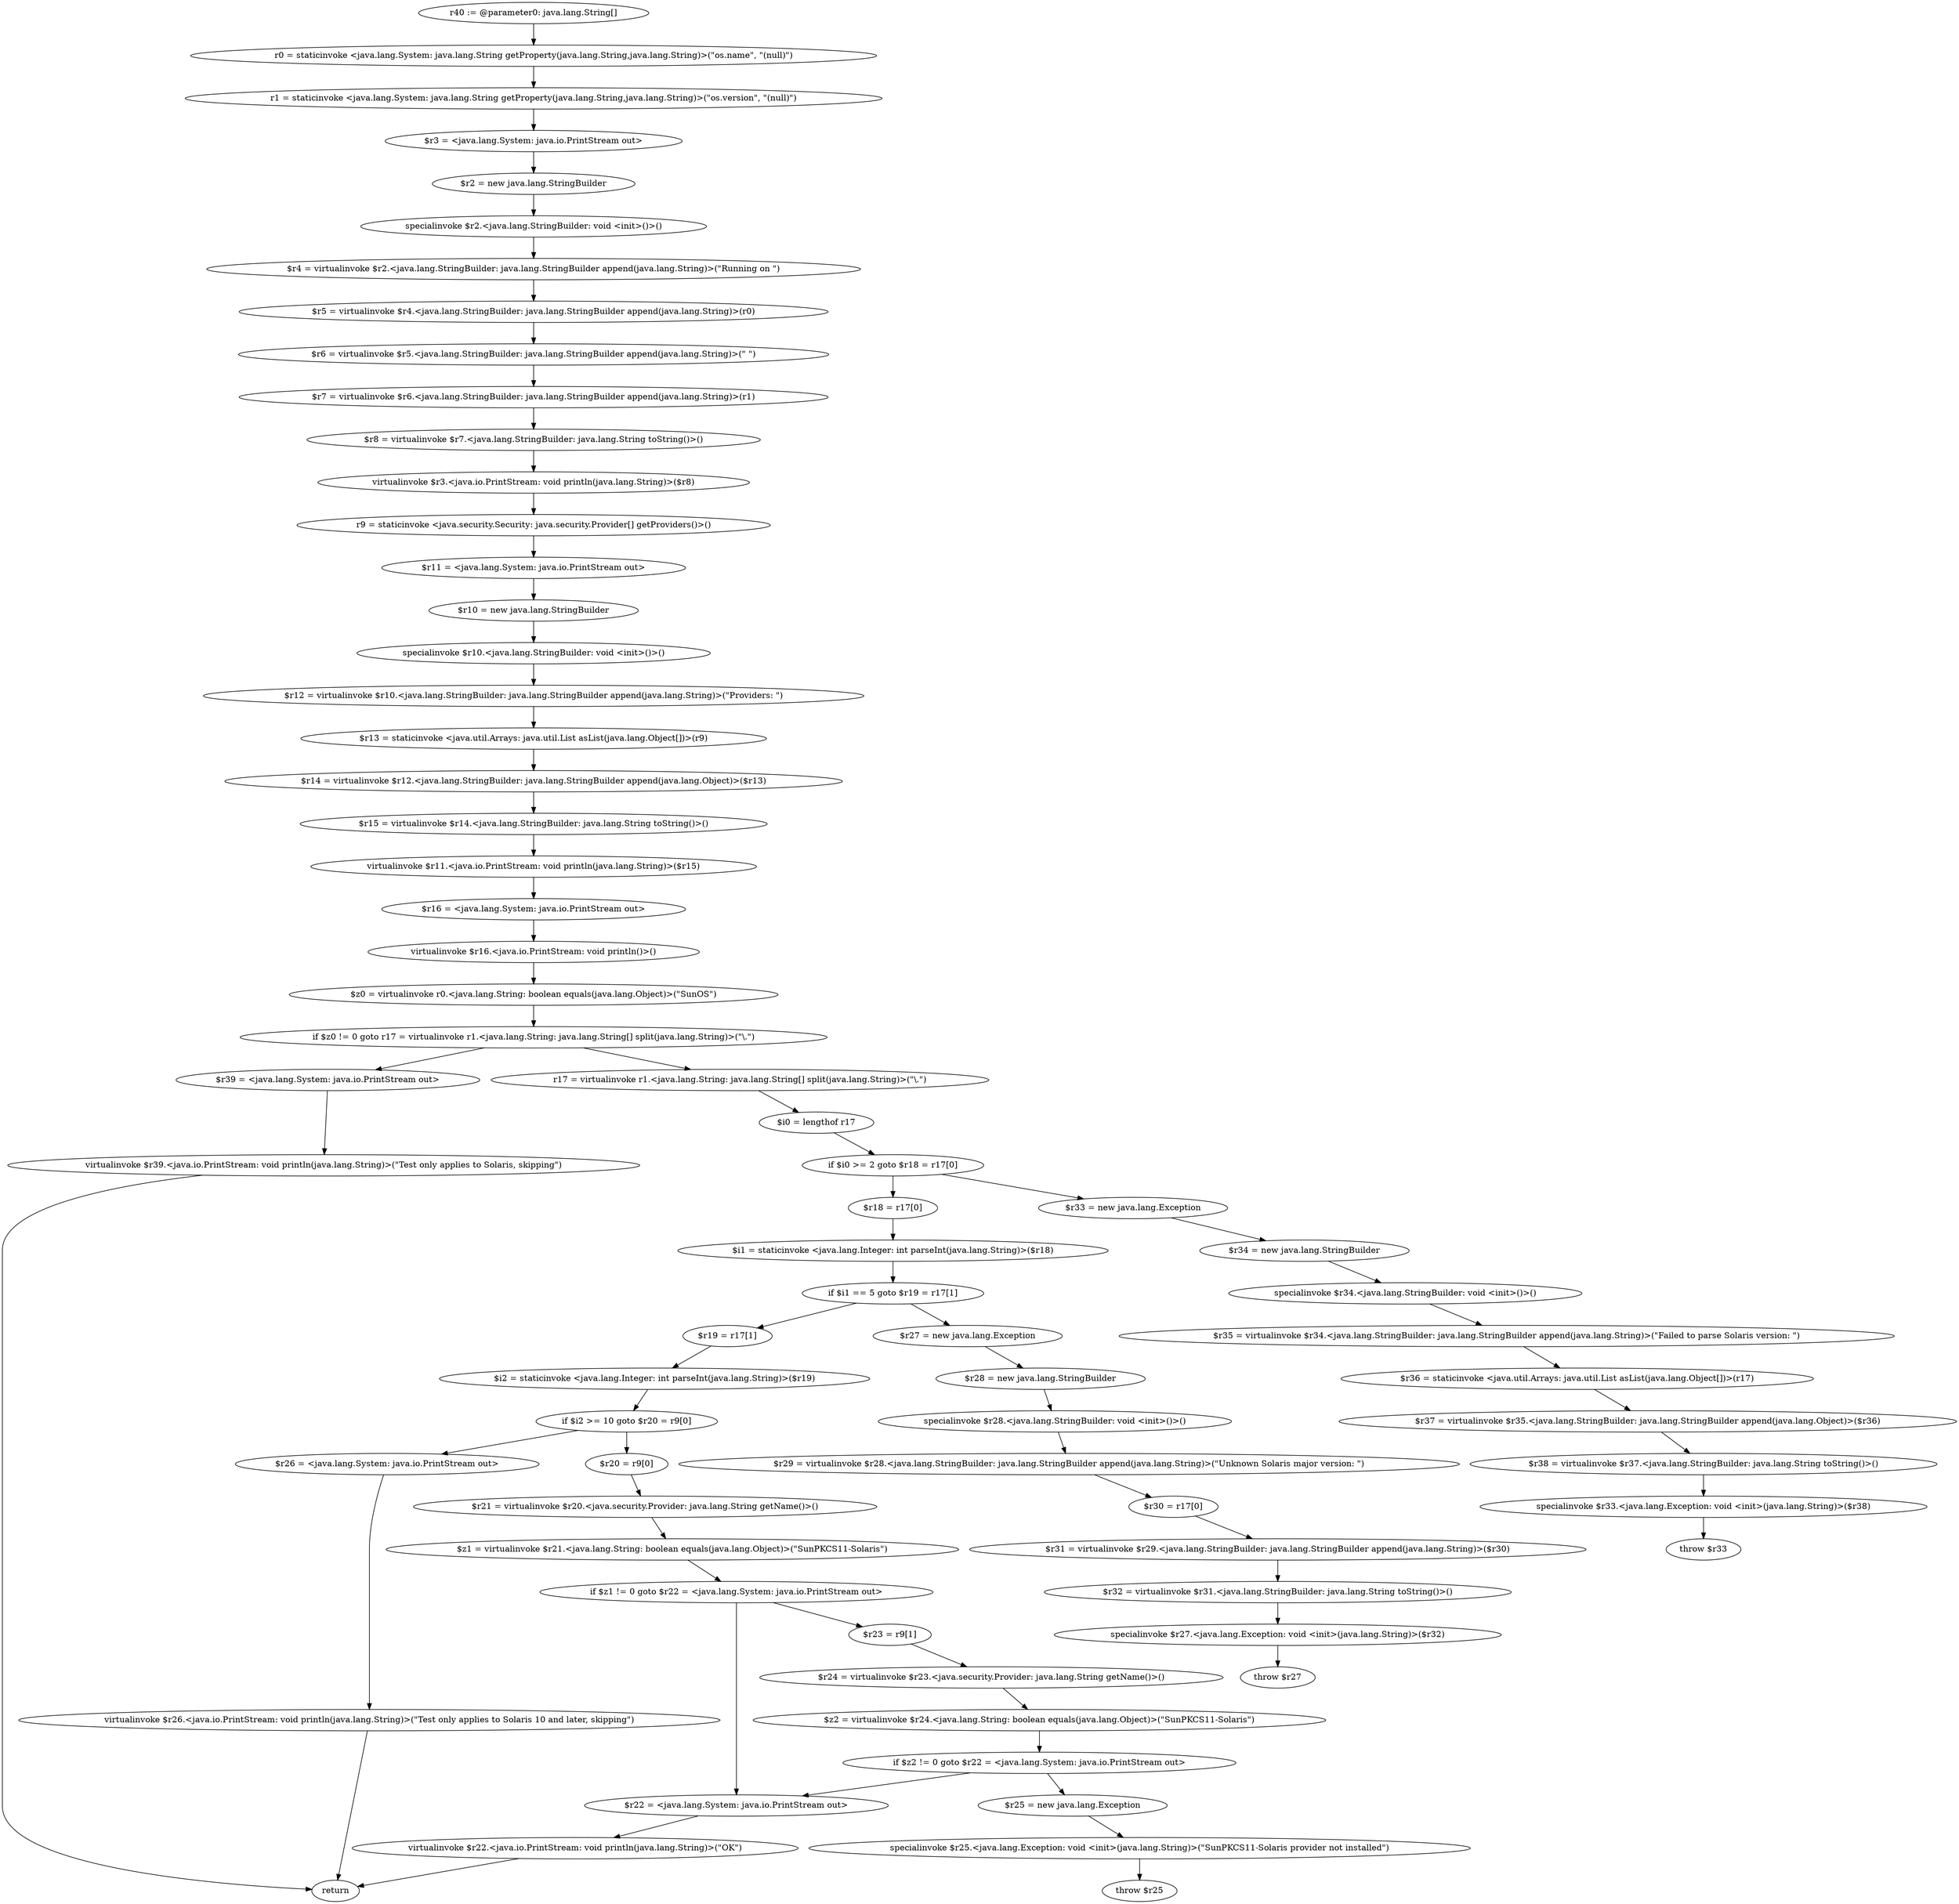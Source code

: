 digraph "unitGraph" {
    "r40 := @parameter0: java.lang.String[]"
    "r0 = staticinvoke <java.lang.System: java.lang.String getProperty(java.lang.String,java.lang.String)>(\"os.name\", \"(null)\")"
    "r1 = staticinvoke <java.lang.System: java.lang.String getProperty(java.lang.String,java.lang.String)>(\"os.version\", \"(null)\")"
    "$r3 = <java.lang.System: java.io.PrintStream out>"
    "$r2 = new java.lang.StringBuilder"
    "specialinvoke $r2.<java.lang.StringBuilder: void <init>()>()"
    "$r4 = virtualinvoke $r2.<java.lang.StringBuilder: java.lang.StringBuilder append(java.lang.String)>(\"Running on \")"
    "$r5 = virtualinvoke $r4.<java.lang.StringBuilder: java.lang.StringBuilder append(java.lang.String)>(r0)"
    "$r6 = virtualinvoke $r5.<java.lang.StringBuilder: java.lang.StringBuilder append(java.lang.String)>(\" \")"
    "$r7 = virtualinvoke $r6.<java.lang.StringBuilder: java.lang.StringBuilder append(java.lang.String)>(r1)"
    "$r8 = virtualinvoke $r7.<java.lang.StringBuilder: java.lang.String toString()>()"
    "virtualinvoke $r3.<java.io.PrintStream: void println(java.lang.String)>($r8)"
    "r9 = staticinvoke <java.security.Security: java.security.Provider[] getProviders()>()"
    "$r11 = <java.lang.System: java.io.PrintStream out>"
    "$r10 = new java.lang.StringBuilder"
    "specialinvoke $r10.<java.lang.StringBuilder: void <init>()>()"
    "$r12 = virtualinvoke $r10.<java.lang.StringBuilder: java.lang.StringBuilder append(java.lang.String)>(\"Providers: \")"
    "$r13 = staticinvoke <java.util.Arrays: java.util.List asList(java.lang.Object[])>(r9)"
    "$r14 = virtualinvoke $r12.<java.lang.StringBuilder: java.lang.StringBuilder append(java.lang.Object)>($r13)"
    "$r15 = virtualinvoke $r14.<java.lang.StringBuilder: java.lang.String toString()>()"
    "virtualinvoke $r11.<java.io.PrintStream: void println(java.lang.String)>($r15)"
    "$r16 = <java.lang.System: java.io.PrintStream out>"
    "virtualinvoke $r16.<java.io.PrintStream: void println()>()"
    "$z0 = virtualinvoke r0.<java.lang.String: boolean equals(java.lang.Object)>(\"SunOS\")"
    "if $z0 != 0 goto r17 = virtualinvoke r1.<java.lang.String: java.lang.String[] split(java.lang.String)>(\"\\.\")"
    "$r39 = <java.lang.System: java.io.PrintStream out>"
    "virtualinvoke $r39.<java.io.PrintStream: void println(java.lang.String)>(\"Test only applies to Solaris, skipping\")"
    "return"
    "r17 = virtualinvoke r1.<java.lang.String: java.lang.String[] split(java.lang.String)>(\"\\.\")"
    "$i0 = lengthof r17"
    "if $i0 >= 2 goto $r18 = r17[0]"
    "$r33 = new java.lang.Exception"
    "$r34 = new java.lang.StringBuilder"
    "specialinvoke $r34.<java.lang.StringBuilder: void <init>()>()"
    "$r35 = virtualinvoke $r34.<java.lang.StringBuilder: java.lang.StringBuilder append(java.lang.String)>(\"Failed to parse Solaris version: \")"
    "$r36 = staticinvoke <java.util.Arrays: java.util.List asList(java.lang.Object[])>(r17)"
    "$r37 = virtualinvoke $r35.<java.lang.StringBuilder: java.lang.StringBuilder append(java.lang.Object)>($r36)"
    "$r38 = virtualinvoke $r37.<java.lang.StringBuilder: java.lang.String toString()>()"
    "specialinvoke $r33.<java.lang.Exception: void <init>(java.lang.String)>($r38)"
    "throw $r33"
    "$r18 = r17[0]"
    "$i1 = staticinvoke <java.lang.Integer: int parseInt(java.lang.String)>($r18)"
    "if $i1 == 5 goto $r19 = r17[1]"
    "$r27 = new java.lang.Exception"
    "$r28 = new java.lang.StringBuilder"
    "specialinvoke $r28.<java.lang.StringBuilder: void <init>()>()"
    "$r29 = virtualinvoke $r28.<java.lang.StringBuilder: java.lang.StringBuilder append(java.lang.String)>(\"Unknown Solaris major version: \")"
    "$r30 = r17[0]"
    "$r31 = virtualinvoke $r29.<java.lang.StringBuilder: java.lang.StringBuilder append(java.lang.String)>($r30)"
    "$r32 = virtualinvoke $r31.<java.lang.StringBuilder: java.lang.String toString()>()"
    "specialinvoke $r27.<java.lang.Exception: void <init>(java.lang.String)>($r32)"
    "throw $r27"
    "$r19 = r17[1]"
    "$i2 = staticinvoke <java.lang.Integer: int parseInt(java.lang.String)>($r19)"
    "if $i2 >= 10 goto $r20 = r9[0]"
    "$r26 = <java.lang.System: java.io.PrintStream out>"
    "virtualinvoke $r26.<java.io.PrintStream: void println(java.lang.String)>(\"Test only applies to Solaris 10 and later, skipping\")"
    "$r20 = r9[0]"
    "$r21 = virtualinvoke $r20.<java.security.Provider: java.lang.String getName()>()"
    "$z1 = virtualinvoke $r21.<java.lang.String: boolean equals(java.lang.Object)>(\"SunPKCS11-Solaris\")"
    "if $z1 != 0 goto $r22 = <java.lang.System: java.io.PrintStream out>"
    "$r23 = r9[1]"
    "$r24 = virtualinvoke $r23.<java.security.Provider: java.lang.String getName()>()"
    "$z2 = virtualinvoke $r24.<java.lang.String: boolean equals(java.lang.Object)>(\"SunPKCS11-Solaris\")"
    "if $z2 != 0 goto $r22 = <java.lang.System: java.io.PrintStream out>"
    "$r25 = new java.lang.Exception"
    "specialinvoke $r25.<java.lang.Exception: void <init>(java.lang.String)>(\"SunPKCS11-Solaris provider not installed\")"
    "throw $r25"
    "$r22 = <java.lang.System: java.io.PrintStream out>"
    "virtualinvoke $r22.<java.io.PrintStream: void println(java.lang.String)>(\"OK\")"
    "r40 := @parameter0: java.lang.String[]"->"r0 = staticinvoke <java.lang.System: java.lang.String getProperty(java.lang.String,java.lang.String)>(\"os.name\", \"(null)\")";
    "r0 = staticinvoke <java.lang.System: java.lang.String getProperty(java.lang.String,java.lang.String)>(\"os.name\", \"(null)\")"->"r1 = staticinvoke <java.lang.System: java.lang.String getProperty(java.lang.String,java.lang.String)>(\"os.version\", \"(null)\")";
    "r1 = staticinvoke <java.lang.System: java.lang.String getProperty(java.lang.String,java.lang.String)>(\"os.version\", \"(null)\")"->"$r3 = <java.lang.System: java.io.PrintStream out>";
    "$r3 = <java.lang.System: java.io.PrintStream out>"->"$r2 = new java.lang.StringBuilder";
    "$r2 = new java.lang.StringBuilder"->"specialinvoke $r2.<java.lang.StringBuilder: void <init>()>()";
    "specialinvoke $r2.<java.lang.StringBuilder: void <init>()>()"->"$r4 = virtualinvoke $r2.<java.lang.StringBuilder: java.lang.StringBuilder append(java.lang.String)>(\"Running on \")";
    "$r4 = virtualinvoke $r2.<java.lang.StringBuilder: java.lang.StringBuilder append(java.lang.String)>(\"Running on \")"->"$r5 = virtualinvoke $r4.<java.lang.StringBuilder: java.lang.StringBuilder append(java.lang.String)>(r0)";
    "$r5 = virtualinvoke $r4.<java.lang.StringBuilder: java.lang.StringBuilder append(java.lang.String)>(r0)"->"$r6 = virtualinvoke $r5.<java.lang.StringBuilder: java.lang.StringBuilder append(java.lang.String)>(\" \")";
    "$r6 = virtualinvoke $r5.<java.lang.StringBuilder: java.lang.StringBuilder append(java.lang.String)>(\" \")"->"$r7 = virtualinvoke $r6.<java.lang.StringBuilder: java.lang.StringBuilder append(java.lang.String)>(r1)";
    "$r7 = virtualinvoke $r6.<java.lang.StringBuilder: java.lang.StringBuilder append(java.lang.String)>(r1)"->"$r8 = virtualinvoke $r7.<java.lang.StringBuilder: java.lang.String toString()>()";
    "$r8 = virtualinvoke $r7.<java.lang.StringBuilder: java.lang.String toString()>()"->"virtualinvoke $r3.<java.io.PrintStream: void println(java.lang.String)>($r8)";
    "virtualinvoke $r3.<java.io.PrintStream: void println(java.lang.String)>($r8)"->"r9 = staticinvoke <java.security.Security: java.security.Provider[] getProviders()>()";
    "r9 = staticinvoke <java.security.Security: java.security.Provider[] getProviders()>()"->"$r11 = <java.lang.System: java.io.PrintStream out>";
    "$r11 = <java.lang.System: java.io.PrintStream out>"->"$r10 = new java.lang.StringBuilder";
    "$r10 = new java.lang.StringBuilder"->"specialinvoke $r10.<java.lang.StringBuilder: void <init>()>()";
    "specialinvoke $r10.<java.lang.StringBuilder: void <init>()>()"->"$r12 = virtualinvoke $r10.<java.lang.StringBuilder: java.lang.StringBuilder append(java.lang.String)>(\"Providers: \")";
    "$r12 = virtualinvoke $r10.<java.lang.StringBuilder: java.lang.StringBuilder append(java.lang.String)>(\"Providers: \")"->"$r13 = staticinvoke <java.util.Arrays: java.util.List asList(java.lang.Object[])>(r9)";
    "$r13 = staticinvoke <java.util.Arrays: java.util.List asList(java.lang.Object[])>(r9)"->"$r14 = virtualinvoke $r12.<java.lang.StringBuilder: java.lang.StringBuilder append(java.lang.Object)>($r13)";
    "$r14 = virtualinvoke $r12.<java.lang.StringBuilder: java.lang.StringBuilder append(java.lang.Object)>($r13)"->"$r15 = virtualinvoke $r14.<java.lang.StringBuilder: java.lang.String toString()>()";
    "$r15 = virtualinvoke $r14.<java.lang.StringBuilder: java.lang.String toString()>()"->"virtualinvoke $r11.<java.io.PrintStream: void println(java.lang.String)>($r15)";
    "virtualinvoke $r11.<java.io.PrintStream: void println(java.lang.String)>($r15)"->"$r16 = <java.lang.System: java.io.PrintStream out>";
    "$r16 = <java.lang.System: java.io.PrintStream out>"->"virtualinvoke $r16.<java.io.PrintStream: void println()>()";
    "virtualinvoke $r16.<java.io.PrintStream: void println()>()"->"$z0 = virtualinvoke r0.<java.lang.String: boolean equals(java.lang.Object)>(\"SunOS\")";
    "$z0 = virtualinvoke r0.<java.lang.String: boolean equals(java.lang.Object)>(\"SunOS\")"->"if $z0 != 0 goto r17 = virtualinvoke r1.<java.lang.String: java.lang.String[] split(java.lang.String)>(\"\\.\")";
    "if $z0 != 0 goto r17 = virtualinvoke r1.<java.lang.String: java.lang.String[] split(java.lang.String)>(\"\\.\")"->"$r39 = <java.lang.System: java.io.PrintStream out>";
    "if $z0 != 0 goto r17 = virtualinvoke r1.<java.lang.String: java.lang.String[] split(java.lang.String)>(\"\\.\")"->"r17 = virtualinvoke r1.<java.lang.String: java.lang.String[] split(java.lang.String)>(\"\\.\")";
    "$r39 = <java.lang.System: java.io.PrintStream out>"->"virtualinvoke $r39.<java.io.PrintStream: void println(java.lang.String)>(\"Test only applies to Solaris, skipping\")";
    "virtualinvoke $r39.<java.io.PrintStream: void println(java.lang.String)>(\"Test only applies to Solaris, skipping\")"->"return";
    "r17 = virtualinvoke r1.<java.lang.String: java.lang.String[] split(java.lang.String)>(\"\\.\")"->"$i0 = lengthof r17";
    "$i0 = lengthof r17"->"if $i0 >= 2 goto $r18 = r17[0]";
    "if $i0 >= 2 goto $r18 = r17[0]"->"$r33 = new java.lang.Exception";
    "if $i0 >= 2 goto $r18 = r17[0]"->"$r18 = r17[0]";
    "$r33 = new java.lang.Exception"->"$r34 = new java.lang.StringBuilder";
    "$r34 = new java.lang.StringBuilder"->"specialinvoke $r34.<java.lang.StringBuilder: void <init>()>()";
    "specialinvoke $r34.<java.lang.StringBuilder: void <init>()>()"->"$r35 = virtualinvoke $r34.<java.lang.StringBuilder: java.lang.StringBuilder append(java.lang.String)>(\"Failed to parse Solaris version: \")";
    "$r35 = virtualinvoke $r34.<java.lang.StringBuilder: java.lang.StringBuilder append(java.lang.String)>(\"Failed to parse Solaris version: \")"->"$r36 = staticinvoke <java.util.Arrays: java.util.List asList(java.lang.Object[])>(r17)";
    "$r36 = staticinvoke <java.util.Arrays: java.util.List asList(java.lang.Object[])>(r17)"->"$r37 = virtualinvoke $r35.<java.lang.StringBuilder: java.lang.StringBuilder append(java.lang.Object)>($r36)";
    "$r37 = virtualinvoke $r35.<java.lang.StringBuilder: java.lang.StringBuilder append(java.lang.Object)>($r36)"->"$r38 = virtualinvoke $r37.<java.lang.StringBuilder: java.lang.String toString()>()";
    "$r38 = virtualinvoke $r37.<java.lang.StringBuilder: java.lang.String toString()>()"->"specialinvoke $r33.<java.lang.Exception: void <init>(java.lang.String)>($r38)";
    "specialinvoke $r33.<java.lang.Exception: void <init>(java.lang.String)>($r38)"->"throw $r33";
    "$r18 = r17[0]"->"$i1 = staticinvoke <java.lang.Integer: int parseInt(java.lang.String)>($r18)";
    "$i1 = staticinvoke <java.lang.Integer: int parseInt(java.lang.String)>($r18)"->"if $i1 == 5 goto $r19 = r17[1]";
    "if $i1 == 5 goto $r19 = r17[1]"->"$r27 = new java.lang.Exception";
    "if $i1 == 5 goto $r19 = r17[1]"->"$r19 = r17[1]";
    "$r27 = new java.lang.Exception"->"$r28 = new java.lang.StringBuilder";
    "$r28 = new java.lang.StringBuilder"->"specialinvoke $r28.<java.lang.StringBuilder: void <init>()>()";
    "specialinvoke $r28.<java.lang.StringBuilder: void <init>()>()"->"$r29 = virtualinvoke $r28.<java.lang.StringBuilder: java.lang.StringBuilder append(java.lang.String)>(\"Unknown Solaris major version: \")";
    "$r29 = virtualinvoke $r28.<java.lang.StringBuilder: java.lang.StringBuilder append(java.lang.String)>(\"Unknown Solaris major version: \")"->"$r30 = r17[0]";
    "$r30 = r17[0]"->"$r31 = virtualinvoke $r29.<java.lang.StringBuilder: java.lang.StringBuilder append(java.lang.String)>($r30)";
    "$r31 = virtualinvoke $r29.<java.lang.StringBuilder: java.lang.StringBuilder append(java.lang.String)>($r30)"->"$r32 = virtualinvoke $r31.<java.lang.StringBuilder: java.lang.String toString()>()";
    "$r32 = virtualinvoke $r31.<java.lang.StringBuilder: java.lang.String toString()>()"->"specialinvoke $r27.<java.lang.Exception: void <init>(java.lang.String)>($r32)";
    "specialinvoke $r27.<java.lang.Exception: void <init>(java.lang.String)>($r32)"->"throw $r27";
    "$r19 = r17[1]"->"$i2 = staticinvoke <java.lang.Integer: int parseInt(java.lang.String)>($r19)";
    "$i2 = staticinvoke <java.lang.Integer: int parseInt(java.lang.String)>($r19)"->"if $i2 >= 10 goto $r20 = r9[0]";
    "if $i2 >= 10 goto $r20 = r9[0]"->"$r26 = <java.lang.System: java.io.PrintStream out>";
    "if $i2 >= 10 goto $r20 = r9[0]"->"$r20 = r9[0]";
    "$r26 = <java.lang.System: java.io.PrintStream out>"->"virtualinvoke $r26.<java.io.PrintStream: void println(java.lang.String)>(\"Test only applies to Solaris 10 and later, skipping\")";
    "virtualinvoke $r26.<java.io.PrintStream: void println(java.lang.String)>(\"Test only applies to Solaris 10 and later, skipping\")"->"return";
    "$r20 = r9[0]"->"$r21 = virtualinvoke $r20.<java.security.Provider: java.lang.String getName()>()";
    "$r21 = virtualinvoke $r20.<java.security.Provider: java.lang.String getName()>()"->"$z1 = virtualinvoke $r21.<java.lang.String: boolean equals(java.lang.Object)>(\"SunPKCS11-Solaris\")";
    "$z1 = virtualinvoke $r21.<java.lang.String: boolean equals(java.lang.Object)>(\"SunPKCS11-Solaris\")"->"if $z1 != 0 goto $r22 = <java.lang.System: java.io.PrintStream out>";
    "if $z1 != 0 goto $r22 = <java.lang.System: java.io.PrintStream out>"->"$r23 = r9[1]";
    "if $z1 != 0 goto $r22 = <java.lang.System: java.io.PrintStream out>"->"$r22 = <java.lang.System: java.io.PrintStream out>";
    "$r23 = r9[1]"->"$r24 = virtualinvoke $r23.<java.security.Provider: java.lang.String getName()>()";
    "$r24 = virtualinvoke $r23.<java.security.Provider: java.lang.String getName()>()"->"$z2 = virtualinvoke $r24.<java.lang.String: boolean equals(java.lang.Object)>(\"SunPKCS11-Solaris\")";
    "$z2 = virtualinvoke $r24.<java.lang.String: boolean equals(java.lang.Object)>(\"SunPKCS11-Solaris\")"->"if $z2 != 0 goto $r22 = <java.lang.System: java.io.PrintStream out>";
    "if $z2 != 0 goto $r22 = <java.lang.System: java.io.PrintStream out>"->"$r25 = new java.lang.Exception";
    "if $z2 != 0 goto $r22 = <java.lang.System: java.io.PrintStream out>"->"$r22 = <java.lang.System: java.io.PrintStream out>";
    "$r25 = new java.lang.Exception"->"specialinvoke $r25.<java.lang.Exception: void <init>(java.lang.String)>(\"SunPKCS11-Solaris provider not installed\")";
    "specialinvoke $r25.<java.lang.Exception: void <init>(java.lang.String)>(\"SunPKCS11-Solaris provider not installed\")"->"throw $r25";
    "$r22 = <java.lang.System: java.io.PrintStream out>"->"virtualinvoke $r22.<java.io.PrintStream: void println(java.lang.String)>(\"OK\")";
    "virtualinvoke $r22.<java.io.PrintStream: void println(java.lang.String)>(\"OK\")"->"return";
}
